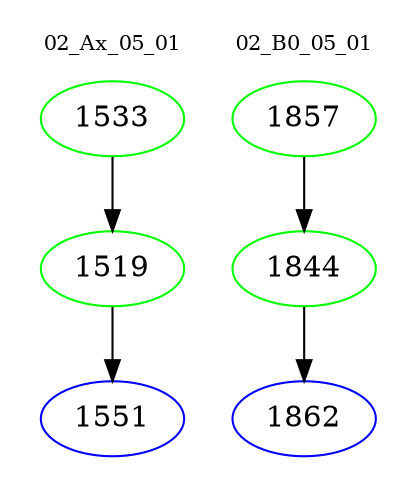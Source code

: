 digraph{
subgraph cluster_0 {
color = white
label = "02_Ax_05_01";
fontsize=10;
T0_1533 [label="1533", color="green"]
T0_1533 -> T0_1519 [color="black"]
T0_1519 [label="1519", color="green"]
T0_1519 -> T0_1551 [color="black"]
T0_1551 [label="1551", color="blue"]
}
subgraph cluster_1 {
color = white
label = "02_B0_05_01";
fontsize=10;
T1_1857 [label="1857", color="green"]
T1_1857 -> T1_1844 [color="black"]
T1_1844 [label="1844", color="green"]
T1_1844 -> T1_1862 [color="black"]
T1_1862 [label="1862", color="blue"]
}
}
